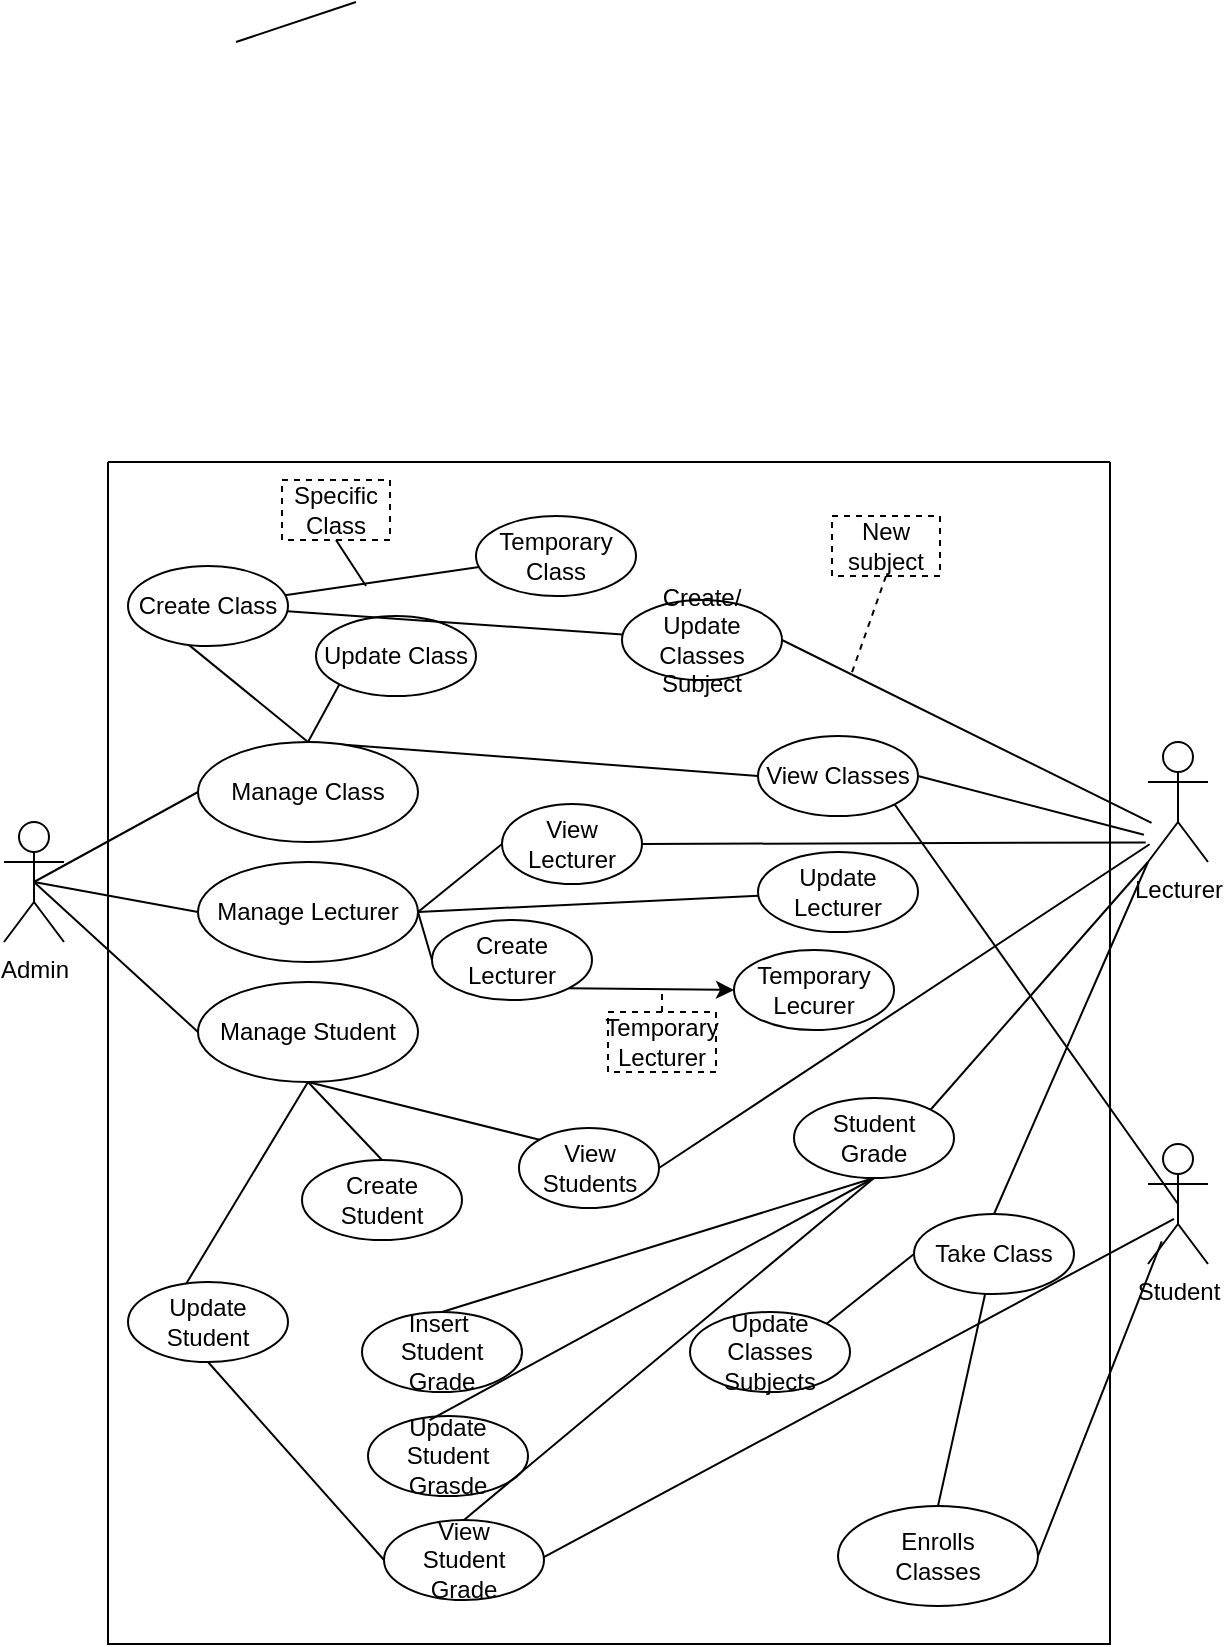 <mxfile version="28.1.1">
  <diagram name="Página-1" id="4TNEKP3XG2H_eIAZz5mU">
    <mxGraphModel dx="1048" dy="4782" grid="0" gridSize="10" guides="1" tooltips="1" connect="1" arrows="1" fold="1" page="1" pageScale="1" pageWidth="980" pageHeight="1390" math="0" shadow="0">
      <root>
        <mxCell id="0" />
        <mxCell id="1" parent="0" />
        <mxCell id="W4qKjhnFFf4fMZLog35g-7" style="rounded=0;orthogonalLoop=1;jettySize=auto;html=1;exitX=0.5;exitY=0.5;exitDx=0;exitDy=0;exitPerimeter=0;entryX=0;entryY=0.5;entryDx=0;entryDy=0;endArrow=none;endFill=0;" edge="1" parent="1" source="W4qKjhnFFf4fMZLog35g-1" target="W4qKjhnFFf4fMZLog35g-3">
          <mxGeometry relative="1" as="geometry" />
        </mxCell>
        <mxCell id="W4qKjhnFFf4fMZLog35g-8" style="rounded=0;orthogonalLoop=1;jettySize=auto;html=1;exitX=0.5;exitY=0.5;exitDx=0;exitDy=0;exitPerimeter=0;entryX=0;entryY=0.5;entryDx=0;entryDy=0;endArrow=none;endFill=0;" edge="1" parent="1" source="W4qKjhnFFf4fMZLog35g-1" target="W4qKjhnFFf4fMZLog35g-5">
          <mxGeometry relative="1" as="geometry" />
        </mxCell>
        <mxCell id="W4qKjhnFFf4fMZLog35g-9" style="rounded=0;orthogonalLoop=1;jettySize=auto;html=1;exitX=0.5;exitY=0.5;exitDx=0;exitDy=0;exitPerimeter=0;entryX=0;entryY=0.5;entryDx=0;entryDy=0;endArrow=none;endFill=0;" edge="1" parent="1" source="W4qKjhnFFf4fMZLog35g-1" target="W4qKjhnFFf4fMZLog35g-4">
          <mxGeometry relative="1" as="geometry" />
        </mxCell>
        <mxCell id="W4qKjhnFFf4fMZLog35g-1" value="Admin" style="shape=umlActor;verticalLabelPosition=bottom;verticalAlign=top;html=1;" vertex="1" parent="1">
          <mxGeometry x="167" y="-2521" width="30" height="60" as="geometry" />
        </mxCell>
        <mxCell id="W4qKjhnFFf4fMZLog35g-25" style="rounded=0;orthogonalLoop=1;jettySize=auto;html=1;exitX=0.5;exitY=0;exitDx=0;exitDy=0;entryX=0;entryY=0.5;entryDx=0;entryDy=0;endArrow=none;endFill=0;" edge="1" parent="1" source="W4qKjhnFFf4fMZLog35g-3" target="W4qKjhnFFf4fMZLog35g-12">
          <mxGeometry relative="1" as="geometry" />
        </mxCell>
        <mxCell id="W4qKjhnFFf4fMZLog35g-26" style="rounded=0;orthogonalLoop=1;jettySize=auto;html=1;exitX=0.5;exitY=0;exitDx=0;exitDy=0;entryX=0;entryY=1;entryDx=0;entryDy=0;endArrow=none;endFill=0;" edge="1" parent="1" source="W4qKjhnFFf4fMZLog35g-3" target="W4qKjhnFFf4fMZLog35g-11">
          <mxGeometry relative="1" as="geometry" />
        </mxCell>
        <mxCell id="W4qKjhnFFf4fMZLog35g-3" value="Manage Class" style="ellipse;whiteSpace=wrap;html=1;" vertex="1" parent="1">
          <mxGeometry x="264" y="-2561" width="110" height="50" as="geometry" />
        </mxCell>
        <mxCell id="W4qKjhnFFf4fMZLog35g-22" style="rounded=0;orthogonalLoop=1;jettySize=auto;html=1;exitX=0.5;exitY=1;exitDx=0;exitDy=0;entryX=0;entryY=0;entryDx=0;entryDy=0;endArrow=none;endFill=0;" edge="1" parent="1" source="W4qKjhnFFf4fMZLog35g-4" target="W4qKjhnFFf4fMZLog35g-15">
          <mxGeometry relative="1" as="geometry" />
        </mxCell>
        <mxCell id="W4qKjhnFFf4fMZLog35g-4" value="Manage Student" style="ellipse;whiteSpace=wrap;html=1;" vertex="1" parent="1">
          <mxGeometry x="264" y="-2441" width="110" height="50" as="geometry" />
        </mxCell>
        <mxCell id="W4qKjhnFFf4fMZLog35g-19" style="rounded=0;orthogonalLoop=1;jettySize=auto;html=1;exitX=1;exitY=0.5;exitDx=0;exitDy=0;endArrow=none;endFill=0;" edge="1" parent="1" source="W4qKjhnFFf4fMZLog35g-5" target="W4qKjhnFFf4fMZLog35g-17">
          <mxGeometry relative="1" as="geometry" />
        </mxCell>
        <mxCell id="W4qKjhnFFf4fMZLog35g-20" style="rounded=0;orthogonalLoop=1;jettySize=auto;html=1;exitX=1;exitY=0.5;exitDx=0;exitDy=0;entryX=0;entryY=0.5;entryDx=0;entryDy=0;endArrow=none;endFill=0;" edge="1" parent="1" source="W4qKjhnFFf4fMZLog35g-5" target="W4qKjhnFFf4fMZLog35g-18">
          <mxGeometry relative="1" as="geometry" />
        </mxCell>
        <mxCell id="W4qKjhnFFf4fMZLog35g-21" style="rounded=0;orthogonalLoop=1;jettySize=auto;html=1;exitX=1;exitY=0.5;exitDx=0;exitDy=0;entryX=0;entryY=0.5;entryDx=0;entryDy=0;endArrow=none;endFill=0;" edge="1" parent="1" source="W4qKjhnFFf4fMZLog35g-5" target="W4qKjhnFFf4fMZLog35g-16">
          <mxGeometry relative="1" as="geometry" />
        </mxCell>
        <mxCell id="W4qKjhnFFf4fMZLog35g-5" value="Manage Lecturer" style="ellipse;whiteSpace=wrap;html=1;" vertex="1" parent="1">
          <mxGeometry x="264" y="-2501" width="110" height="50" as="geometry" />
        </mxCell>
        <mxCell id="W4qKjhnFFf4fMZLog35g-24" style="rounded=0;orthogonalLoop=1;jettySize=auto;html=1;exitX=0.5;exitY=0;exitDx=0;exitDy=0;entryX=0.5;entryY=1;entryDx=0;entryDy=0;endArrow=none;endFill=0;" edge="1" parent="1" source="W4qKjhnFFf4fMZLog35g-13" target="W4qKjhnFFf4fMZLog35g-4">
          <mxGeometry relative="1" as="geometry">
            <mxPoint x="244" y="-2361" as="targetPoint" />
          </mxGeometry>
        </mxCell>
        <mxCell id="W4qKjhnFFf4fMZLog35g-23" style="rounded=0;orthogonalLoop=1;jettySize=auto;html=1;exitX=0.5;exitY=1;exitDx=0;exitDy=0;entryX=0.272;entryY=0.326;entryDx=0;entryDy=0;entryPerimeter=0;endArrow=none;endFill=0;" edge="1" parent="1" source="W4qKjhnFFf4fMZLog35g-4" target="W4qKjhnFFf4fMZLog35g-14">
          <mxGeometry relative="1" as="geometry" />
        </mxCell>
        <mxCell id="W4qKjhnFFf4fMZLog35g-27" style="rounded=0;orthogonalLoop=1;jettySize=auto;html=1;exitX=0.5;exitY=0;exitDx=0;exitDy=0;entryX=0.355;entryY=0.945;entryDx=0;entryDy=0;entryPerimeter=0;endArrow=none;endFill=0;" edge="1" parent="1" source="W4qKjhnFFf4fMZLog35g-3" target="W4qKjhnFFf4fMZLog35g-10">
          <mxGeometry relative="1" as="geometry" />
        </mxCell>
        <mxCell id="W4qKjhnFFf4fMZLog35g-28" value="Lecturer" style="shape=umlActor;verticalLabelPosition=bottom;verticalAlign=top;html=1;" vertex="1" parent="1">
          <mxGeometry x="739" y="-2561" width="30" height="60" as="geometry" />
        </mxCell>
        <mxCell id="W4qKjhnFFf4fMZLog35g-30" style="rounded=0;orthogonalLoop=1;jettySize=auto;html=1;exitX=1;exitY=0.5;exitDx=0;exitDy=0;entryX=-0.068;entryY=0.773;entryDx=0;entryDy=0;entryPerimeter=0;endArrow=none;endFill=0;" edge="1" parent="1" source="W4qKjhnFFf4fMZLog35g-12" target="W4qKjhnFFf4fMZLog35g-28">
          <mxGeometry relative="1" as="geometry" />
        </mxCell>
        <mxCell id="W4qKjhnFFf4fMZLog35g-31" style="rounded=0;orthogonalLoop=1;jettySize=auto;html=1;exitX=1;exitY=0.5;exitDx=0;exitDy=0;entryX=-0.037;entryY=0.837;entryDx=0;entryDy=0;entryPerimeter=0;endArrow=none;endFill=0;" edge="1" parent="1" source="W4qKjhnFFf4fMZLog35g-18" target="W4qKjhnFFf4fMZLog35g-28">
          <mxGeometry relative="1" as="geometry" />
        </mxCell>
        <mxCell id="W4qKjhnFFf4fMZLog35g-33" style="rounded=0;orthogonalLoop=1;jettySize=auto;html=1;exitX=1;exitY=0.5;exitDx=0;exitDy=0;entryX=0.027;entryY=0.852;entryDx=0;entryDy=0;entryPerimeter=0;endArrow=none;endFill=0;" edge="1" parent="1" source="W4qKjhnFFf4fMZLog35g-15" target="W4qKjhnFFf4fMZLog35g-28">
          <mxGeometry relative="1" as="geometry" />
        </mxCell>
        <mxCell id="W4qKjhnFFf4fMZLog35g-36" style="rounded=0;orthogonalLoop=1;jettySize=auto;html=1;exitX=1;exitY=0;exitDx=0;exitDy=0;endArrow=none;endFill=0;entryX=0;entryY=1;entryDx=0;entryDy=0;entryPerimeter=0;" edge="1" parent="1" source="W4qKjhnFFf4fMZLog35g-35" target="W4qKjhnFFf4fMZLog35g-28">
          <mxGeometry relative="1" as="geometry" />
        </mxCell>
        <mxCell id="W4qKjhnFFf4fMZLog35g-44" value="Student" style="shape=umlActor;verticalLabelPosition=bottom;verticalAlign=top;html=1;" vertex="1" parent="1">
          <mxGeometry x="739" y="-2360" width="30" height="60" as="geometry" />
        </mxCell>
        <mxCell id="W4qKjhnFFf4fMZLog35g-55" style="rounded=0;orthogonalLoop=1;jettySize=auto;html=1;exitX=0.5;exitY=0;exitDx=0;exitDy=0;entryX=0;entryY=1;entryDx=0;entryDy=0;entryPerimeter=0;endArrow=none;endFill=0;" edge="1" parent="1" source="W4qKjhnFFf4fMZLog35g-46" target="W4qKjhnFFf4fMZLog35g-28">
          <mxGeometry relative="1" as="geometry" />
        </mxCell>
        <mxCell id="W4qKjhnFFf4fMZLog35g-57" style="rounded=0;orthogonalLoop=1;jettySize=auto;html=1;exitX=0.5;exitY=1;exitDx=0;exitDy=0;endArrow=none;endFill=0;entryX=0.434;entryY=0.624;entryDx=0;entryDy=0;entryPerimeter=0;" edge="1" parent="1" source="W4qKjhnFFf4fMZLog35g-42" target="W4qKjhnFFf4fMZLog35g-44">
          <mxGeometry relative="1" as="geometry">
            <mxPoint x="755" y="-2180" as="targetPoint" />
          </mxGeometry>
        </mxCell>
        <mxCell id="W4qKjhnFFf4fMZLog35g-62" style="rounded=0;orthogonalLoop=1;jettySize=auto;html=1;exitX=1;exitY=0.5;exitDx=0;exitDy=0;entryX=0.059;entryY=0.674;entryDx=0;entryDy=0;entryPerimeter=0;endArrow=none;endFill=0;" edge="1" parent="1" source="W4qKjhnFFf4fMZLog35g-60" target="W4qKjhnFFf4fMZLog35g-28">
          <mxGeometry relative="1" as="geometry" />
        </mxCell>
        <mxCell id="W4qKjhnFFf4fMZLog35g-63" style="rounded=0;orthogonalLoop=1;jettySize=auto;html=1;exitX=1;exitY=0.5;exitDx=0;exitDy=0;endArrow=none;endFill=0;entryX=0.229;entryY=0.812;entryDx=0;entryDy=0;entryPerimeter=0;" edge="1" parent="1" source="W4qKjhnFFf4fMZLog35g-59" target="W4qKjhnFFf4fMZLog35g-44">
          <mxGeometry relative="1" as="geometry">
            <mxPoint x="760" y="-2180" as="targetPoint" />
          </mxGeometry>
        </mxCell>
        <mxCell id="W4qKjhnFFf4fMZLog35g-68" value="" style="swimlane;startSize=0;" vertex="1" parent="1">
          <mxGeometry x="219" y="-2701" width="501" height="591" as="geometry" />
        </mxCell>
        <mxCell id="W4qKjhnFFf4fMZLog35g-70" style="rounded=0;orthogonalLoop=1;jettySize=auto;html=1;exitX=0.5;exitY=1;exitDx=0;exitDy=0;dashed=1;endArrow=none;endFill=0;" edge="1" parent="W4qKjhnFFf4fMZLog35g-68" source="W4qKjhnFFf4fMZLog35g-69">
          <mxGeometry relative="1" as="geometry">
            <mxPoint x="371" y="108" as="targetPoint" />
          </mxGeometry>
        </mxCell>
        <mxCell id="W4qKjhnFFf4fMZLog35g-69" value="New subject" style="html=1;whiteSpace=wrap;dashed=1;" vertex="1" parent="W4qKjhnFFf4fMZLog35g-68">
          <mxGeometry x="362" y="27" width="54" height="30" as="geometry" />
        </mxCell>
        <mxCell id="W4qKjhnFFf4fMZLog35g-12" value="View Classes" style="ellipse;whiteSpace=wrap;html=1;" vertex="1" parent="W4qKjhnFFf4fMZLog35g-68">
          <mxGeometry x="325" y="137" width="80" height="40" as="geometry" />
        </mxCell>
        <mxCell id="W4qKjhnFFf4fMZLog35g-38" value="Update Student Grasde" style="ellipse;whiteSpace=wrap;html=1;" vertex="1" parent="W4qKjhnFFf4fMZLog35g-68">
          <mxGeometry x="130" y="477" width="80" height="40" as="geometry" />
        </mxCell>
        <mxCell id="W4qKjhnFFf4fMZLog35g-39" value="Insert&amp;nbsp;&lt;div&gt;Student Grade&lt;/div&gt;" style="ellipse;whiteSpace=wrap;html=1;" vertex="1" parent="W4qKjhnFFf4fMZLog35g-68">
          <mxGeometry x="127" y="425" width="80" height="40" as="geometry" />
        </mxCell>
        <mxCell id="W4qKjhnFFf4fMZLog35g-42" value="View&lt;div&gt;Student Grade&lt;/div&gt;" style="ellipse;whiteSpace=wrap;html=1;" vertex="1" parent="W4qKjhnFFf4fMZLog35g-68">
          <mxGeometry x="138" y="529" width="80" height="40" as="geometry" />
        </mxCell>
        <mxCell id="W4qKjhnFFf4fMZLog35g-59" value="Enrolls&lt;div&gt;Classes&lt;/div&gt;" style="ellipse;whiteSpace=wrap;html=1;" vertex="1" parent="W4qKjhnFFf4fMZLog35g-68">
          <mxGeometry x="365" y="522" width="100" height="50" as="geometry" />
        </mxCell>
        <mxCell id="W4qKjhnFFf4fMZLog35g-46" value="Take&amp;nbsp;Class" style="ellipse;whiteSpace=wrap;html=1;" vertex="1" parent="W4qKjhnFFf4fMZLog35g-68">
          <mxGeometry x="403" y="376" width="80" height="40" as="geometry" />
        </mxCell>
        <mxCell id="W4qKjhnFFf4fMZLog35g-64" style="rounded=0;orthogonalLoop=1;jettySize=auto;html=1;exitX=0.5;exitY=0;exitDx=0;exitDy=0;endArrow=none;endFill=0;" edge="1" parent="W4qKjhnFFf4fMZLog35g-68" source="W4qKjhnFFf4fMZLog35g-59" target="W4qKjhnFFf4fMZLog35g-46">
          <mxGeometry relative="1" as="geometry" />
        </mxCell>
        <mxCell id="W4qKjhnFFf4fMZLog35g-47" value="Update Classes Subjects" style="ellipse;whiteSpace=wrap;html=1;" vertex="1" parent="W4qKjhnFFf4fMZLog35g-68">
          <mxGeometry x="291" y="425" width="80" height="40" as="geometry" />
        </mxCell>
        <mxCell id="W4qKjhnFFf4fMZLog35g-66" style="rounded=0;orthogonalLoop=1;jettySize=auto;html=1;exitX=0;exitY=0.5;exitDx=0;exitDy=0;entryX=1;entryY=0;entryDx=0;entryDy=0;endArrow=none;endFill=0;" edge="1" parent="W4qKjhnFFf4fMZLog35g-68" source="W4qKjhnFFf4fMZLog35g-46" target="W4qKjhnFFf4fMZLog35g-47">
          <mxGeometry relative="1" as="geometry" />
        </mxCell>
        <mxCell id="W4qKjhnFFf4fMZLog35g-35" value="Student Grade" style="ellipse;whiteSpace=wrap;html=1;" vertex="1" parent="W4qKjhnFFf4fMZLog35g-68">
          <mxGeometry x="343" y="318" width="80" height="40" as="geometry" />
        </mxCell>
        <mxCell id="W4qKjhnFFf4fMZLog35g-40" style="rounded=0;orthogonalLoop=1;jettySize=auto;html=1;exitX=0.5;exitY=1;exitDx=0;exitDy=0;entryX=0.385;entryY=0.052;entryDx=0;entryDy=0;entryPerimeter=0;endArrow=none;endFill=0;" edge="1" parent="W4qKjhnFFf4fMZLog35g-68" source="W4qKjhnFFf4fMZLog35g-35" target="W4qKjhnFFf4fMZLog35g-38">
          <mxGeometry relative="1" as="geometry" />
        </mxCell>
        <mxCell id="W4qKjhnFFf4fMZLog35g-41" style="rounded=0;orthogonalLoop=1;jettySize=auto;html=1;exitX=0.5;exitY=1;exitDx=0;exitDy=0;entryX=0.5;entryY=0;entryDx=0;entryDy=0;endArrow=none;endFill=0;" edge="1" parent="W4qKjhnFFf4fMZLog35g-68" source="W4qKjhnFFf4fMZLog35g-35" target="W4qKjhnFFf4fMZLog35g-39">
          <mxGeometry relative="1" as="geometry" />
        </mxCell>
        <mxCell id="W4qKjhnFFf4fMZLog35g-43" style="rounded=0;orthogonalLoop=1;jettySize=auto;html=1;exitX=0.5;exitY=1;exitDx=0;exitDy=0;entryX=0.5;entryY=0;entryDx=0;entryDy=0;endArrow=none;endFill=0;" edge="1" parent="W4qKjhnFFf4fMZLog35g-68" source="W4qKjhnFFf4fMZLog35g-35" target="W4qKjhnFFf4fMZLog35g-42">
          <mxGeometry relative="1" as="geometry" />
        </mxCell>
        <mxCell id="W4qKjhnFFf4fMZLog35g-15" value="View Students" style="ellipse;whiteSpace=wrap;html=1;" vertex="1" parent="W4qKjhnFFf4fMZLog35g-68">
          <mxGeometry x="205.5" y="333" width="70" height="40" as="geometry" />
        </mxCell>
        <mxCell id="W4qKjhnFFf4fMZLog35g-84" style="rounded=0;orthogonalLoop=1;jettySize=auto;html=1;exitX=0.5;exitY=1;exitDx=0;exitDy=0;entryX=0;entryY=0.5;entryDx=0;entryDy=0;endArrow=none;endFill=0;" edge="1" parent="W4qKjhnFFf4fMZLog35g-68" source="W4qKjhnFFf4fMZLog35g-14" target="W4qKjhnFFf4fMZLog35g-42">
          <mxGeometry relative="1" as="geometry" />
        </mxCell>
        <mxCell id="W4qKjhnFFf4fMZLog35g-14" value="Update Student" style="ellipse;whiteSpace=wrap;html=1;" vertex="1" parent="W4qKjhnFFf4fMZLog35g-68">
          <mxGeometry x="10" y="410" width="80" height="40" as="geometry" />
        </mxCell>
        <mxCell id="W4qKjhnFFf4fMZLog35g-17" value="Update Lecturer" style="ellipse;whiteSpace=wrap;html=1;" vertex="1" parent="W4qKjhnFFf4fMZLog35g-68">
          <mxGeometry x="325" y="195" width="80" height="40" as="geometry" />
        </mxCell>
        <mxCell id="W4qKjhnFFf4fMZLog35g-72" style="rounded=0;orthogonalLoop=1;jettySize=auto;html=1;exitX=0.5;exitY=0;exitDx=0;exitDy=0;endArrow=none;endFill=0;dashed=1;" edge="1" parent="W4qKjhnFFf4fMZLog35g-68" source="W4qKjhnFFf4fMZLog35g-71">
          <mxGeometry relative="1" as="geometry">
            <mxPoint x="277" y="266" as="targetPoint" />
          </mxGeometry>
        </mxCell>
        <mxCell id="W4qKjhnFFf4fMZLog35g-71" value="Temporary Lecturer" style="html=1;whiteSpace=wrap;dashed=1;" vertex="1" parent="W4qKjhnFFf4fMZLog35g-68">
          <mxGeometry x="250" y="275" width="54" height="30" as="geometry" />
        </mxCell>
        <mxCell id="W4qKjhnFFf4fMZLog35g-75" style="rounded=0;orthogonalLoop=1;jettySize=auto;html=1;exitX=1;exitY=1;exitDx=0;exitDy=0;entryX=0;entryY=0.5;entryDx=0;entryDy=0;" edge="1" parent="W4qKjhnFFf4fMZLog35g-68" source="W4qKjhnFFf4fMZLog35g-16" target="W4qKjhnFFf4fMZLog35g-74">
          <mxGeometry relative="1" as="geometry" />
        </mxCell>
        <mxCell id="W4qKjhnFFf4fMZLog35g-16" value="Create Lecturer" style="ellipse;whiteSpace=wrap;html=1;" vertex="1" parent="W4qKjhnFFf4fMZLog35g-68">
          <mxGeometry x="162" y="229" width="80" height="40" as="geometry" />
        </mxCell>
        <mxCell id="W4qKjhnFFf4fMZLog35g-74" value="Temporary Lecurer" style="ellipse;whiteSpace=wrap;html=1;" vertex="1" parent="W4qKjhnFFf4fMZLog35g-68">
          <mxGeometry x="313" y="244" width="80" height="40" as="geometry" />
        </mxCell>
        <mxCell id="W4qKjhnFFf4fMZLog35g-61" style="rounded=0;orthogonalLoop=1;jettySize=auto;html=1;exitX=1;exitY=0.5;exitDx=0;exitDy=0;entryX=0;entryY=0.5;entryDx=0;entryDy=0;endArrow=none;endFill=0;" edge="1" parent="W4qKjhnFFf4fMZLog35g-68">
          <mxGeometry relative="1" as="geometry">
            <mxPoint x="64.0" y="-210" as="sourcePoint" />
            <mxPoint x="124" y="-230" as="targetPoint" />
          </mxGeometry>
        </mxCell>
        <mxCell id="W4qKjhnFFf4fMZLog35g-10" value="Create Class" style="ellipse;whiteSpace=wrap;html=1;" vertex="1" parent="W4qKjhnFFf4fMZLog35g-68">
          <mxGeometry x="10" y="52" width="80" height="40" as="geometry" />
        </mxCell>
        <mxCell id="W4qKjhnFFf4fMZLog35g-11" value="Update Class" style="ellipse;whiteSpace=wrap;html=1;" vertex="1" parent="W4qKjhnFFf4fMZLog35g-68">
          <mxGeometry x="104" y="77" width="80" height="40" as="geometry" />
        </mxCell>
        <mxCell id="W4qKjhnFFf4fMZLog35g-60" value="Create/ Update Classes Subject" style="ellipse;whiteSpace=wrap;html=1;" vertex="1" parent="W4qKjhnFFf4fMZLog35g-68">
          <mxGeometry x="257" y="69" width="80" height="40" as="geometry" />
        </mxCell>
        <mxCell id="W4qKjhnFFf4fMZLog35g-79" style="rounded=0;orthogonalLoop=1;jettySize=auto;html=1;endArrow=none;endFill=0;" edge="1" parent="W4qKjhnFFf4fMZLog35g-68" source="W4qKjhnFFf4fMZLog35g-10" target="W4qKjhnFFf4fMZLog35g-60">
          <mxGeometry relative="1" as="geometry" />
        </mxCell>
        <mxCell id="W4qKjhnFFf4fMZLog35g-18" value="View Lecturer" style="ellipse;whiteSpace=wrap;html=1;" vertex="1" parent="W4qKjhnFFf4fMZLog35g-68">
          <mxGeometry x="197" y="171" width="70" height="40" as="geometry" />
        </mxCell>
        <mxCell id="W4qKjhnFFf4fMZLog35g-80" value="Temporary Class" style="ellipse;whiteSpace=wrap;html=1;" vertex="1" parent="W4qKjhnFFf4fMZLog35g-68">
          <mxGeometry x="184" y="27" width="80" height="40" as="geometry" />
        </mxCell>
        <mxCell id="W4qKjhnFFf4fMZLog35g-81" style="rounded=0;orthogonalLoop=1;jettySize=auto;html=1;endArrow=none;endFill=0;" edge="1" parent="W4qKjhnFFf4fMZLog35g-68" source="W4qKjhnFFf4fMZLog35g-10" target="W4qKjhnFFf4fMZLog35g-80">
          <mxGeometry relative="1" as="geometry" />
        </mxCell>
        <mxCell id="W4qKjhnFFf4fMZLog35g-83" style="rounded=0;orthogonalLoop=1;jettySize=auto;html=1;exitX=0.5;exitY=1;exitDx=0;exitDy=0;endArrow=none;endFill=0;" edge="1" parent="W4qKjhnFFf4fMZLog35g-68" source="W4qKjhnFFf4fMZLog35g-82">
          <mxGeometry relative="1" as="geometry">
            <mxPoint x="129" y="62" as="targetPoint" />
          </mxGeometry>
        </mxCell>
        <mxCell id="W4qKjhnFFf4fMZLog35g-82" value="Specific Class" style="html=1;whiteSpace=wrap;dashed=1;" vertex="1" parent="W4qKjhnFFf4fMZLog35g-68">
          <mxGeometry x="87" y="9" width="54" height="30" as="geometry" />
        </mxCell>
        <mxCell id="W4qKjhnFFf4fMZLog35g-13" value="Create Student" style="ellipse;whiteSpace=wrap;html=1;" vertex="1" parent="W4qKjhnFFf4fMZLog35g-68">
          <mxGeometry x="97" y="349" width="80" height="40" as="geometry" />
        </mxCell>
        <mxCell id="W4qKjhnFFf4fMZLog35g-86" style="rounded=0;orthogonalLoop=1;jettySize=auto;html=1;exitX=1;exitY=1;exitDx=0;exitDy=0;entryX=0.5;entryY=0.5;entryDx=0;entryDy=0;entryPerimeter=0;endArrow=none;endFill=0;" edge="1" parent="1" source="W4qKjhnFFf4fMZLog35g-12" target="W4qKjhnFFf4fMZLog35g-44">
          <mxGeometry relative="1" as="geometry" />
        </mxCell>
      </root>
    </mxGraphModel>
  </diagram>
</mxfile>
